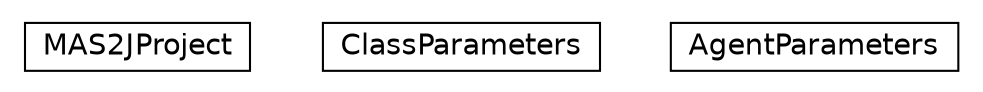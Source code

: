 #!/usr/local/bin/dot
#
# Class diagram 
# Generated by UMLGraph version 5.1 (http://www.umlgraph.org/)
#

digraph G {
	edge [fontname="Helvetica",fontsize=10,labelfontname="Helvetica",labelfontsize=10];
	node [fontname="Helvetica",fontsize=10,shape=plaintext];
	nodesep=0.25;
	ranksep=0.5;
	// jason.mas2j.MAS2JProject
	c3955 [label=<<table title="jason.mas2j.MAS2JProject" border="0" cellborder="1" cellspacing="0" cellpadding="2" port="p" href="./MAS2JProject.html">
		<tr><td><table border="0" cellspacing="0" cellpadding="1">
<tr><td align="center" balign="center"> MAS2JProject </td></tr>
		</table></td></tr>
		</table>>, fontname="Helvetica", fontcolor="black", fontsize=14.0];
	// jason.mas2j.ClassParameters
	c3956 [label=<<table title="jason.mas2j.ClassParameters" border="0" cellborder="1" cellspacing="0" cellpadding="2" port="p" href="./ClassParameters.html">
		<tr><td><table border="0" cellspacing="0" cellpadding="1">
<tr><td align="center" balign="center"> ClassParameters </td></tr>
		</table></td></tr>
		</table>>, fontname="Helvetica", fontcolor="black", fontsize=14.0];
	// jason.mas2j.AgentParameters
	c3957 [label=<<table title="jason.mas2j.AgentParameters" border="0" cellborder="1" cellspacing="0" cellpadding="2" port="p" href="./AgentParameters.html">
		<tr><td><table border="0" cellspacing="0" cellpadding="1">
<tr><td align="center" balign="center"> AgentParameters </td></tr>
		</table></td></tr>
		</table>>, fontname="Helvetica", fontcolor="black", fontsize=14.0];
}


